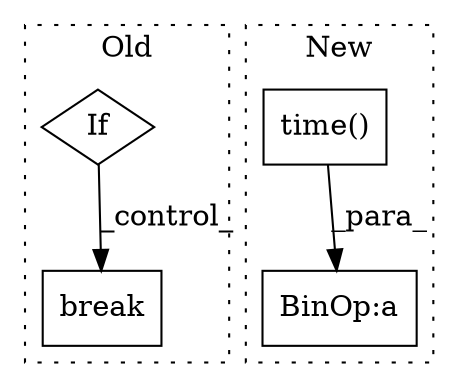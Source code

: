 digraph G {
subgraph cluster0 {
1 [label="break" a="94" s="4177" l="5" shape="box"];
4 [label="If" a="96" s="4029" l="3" shape="diamond"];
label = "Old";
style="dotted";
}
subgraph cluster1 {
2 [label="time()" a="75" s="1822" l="11" shape="box"];
3 [label="BinOp:a" a="82" s="4521" l="3" shape="box"];
label = "New";
style="dotted";
}
2 -> 3 [label="_para_"];
4 -> 1 [label="_control_"];
}